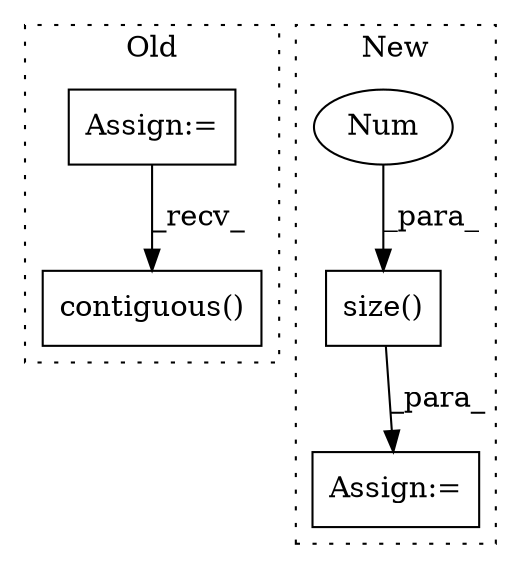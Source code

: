 digraph G {
subgraph cluster0 {
1 [label="contiguous()" a="75" s="7625" l="15" shape="box"];
5 [label="Assign:=" a="68" s="7346" l="3" shape="box"];
label = "Old";
style="dotted";
}
subgraph cluster1 {
2 [label="size()" a="75" s="4258,4272" l="13,1" shape="box"];
3 [label="Num" a="76" s="4271" l="1" shape="ellipse"];
4 [label="Assign:=" a="68" s="4785" l="3" shape="box"];
label = "New";
style="dotted";
}
2 -> 4 [label="_para_"];
3 -> 2 [label="_para_"];
5 -> 1 [label="_recv_"];
}